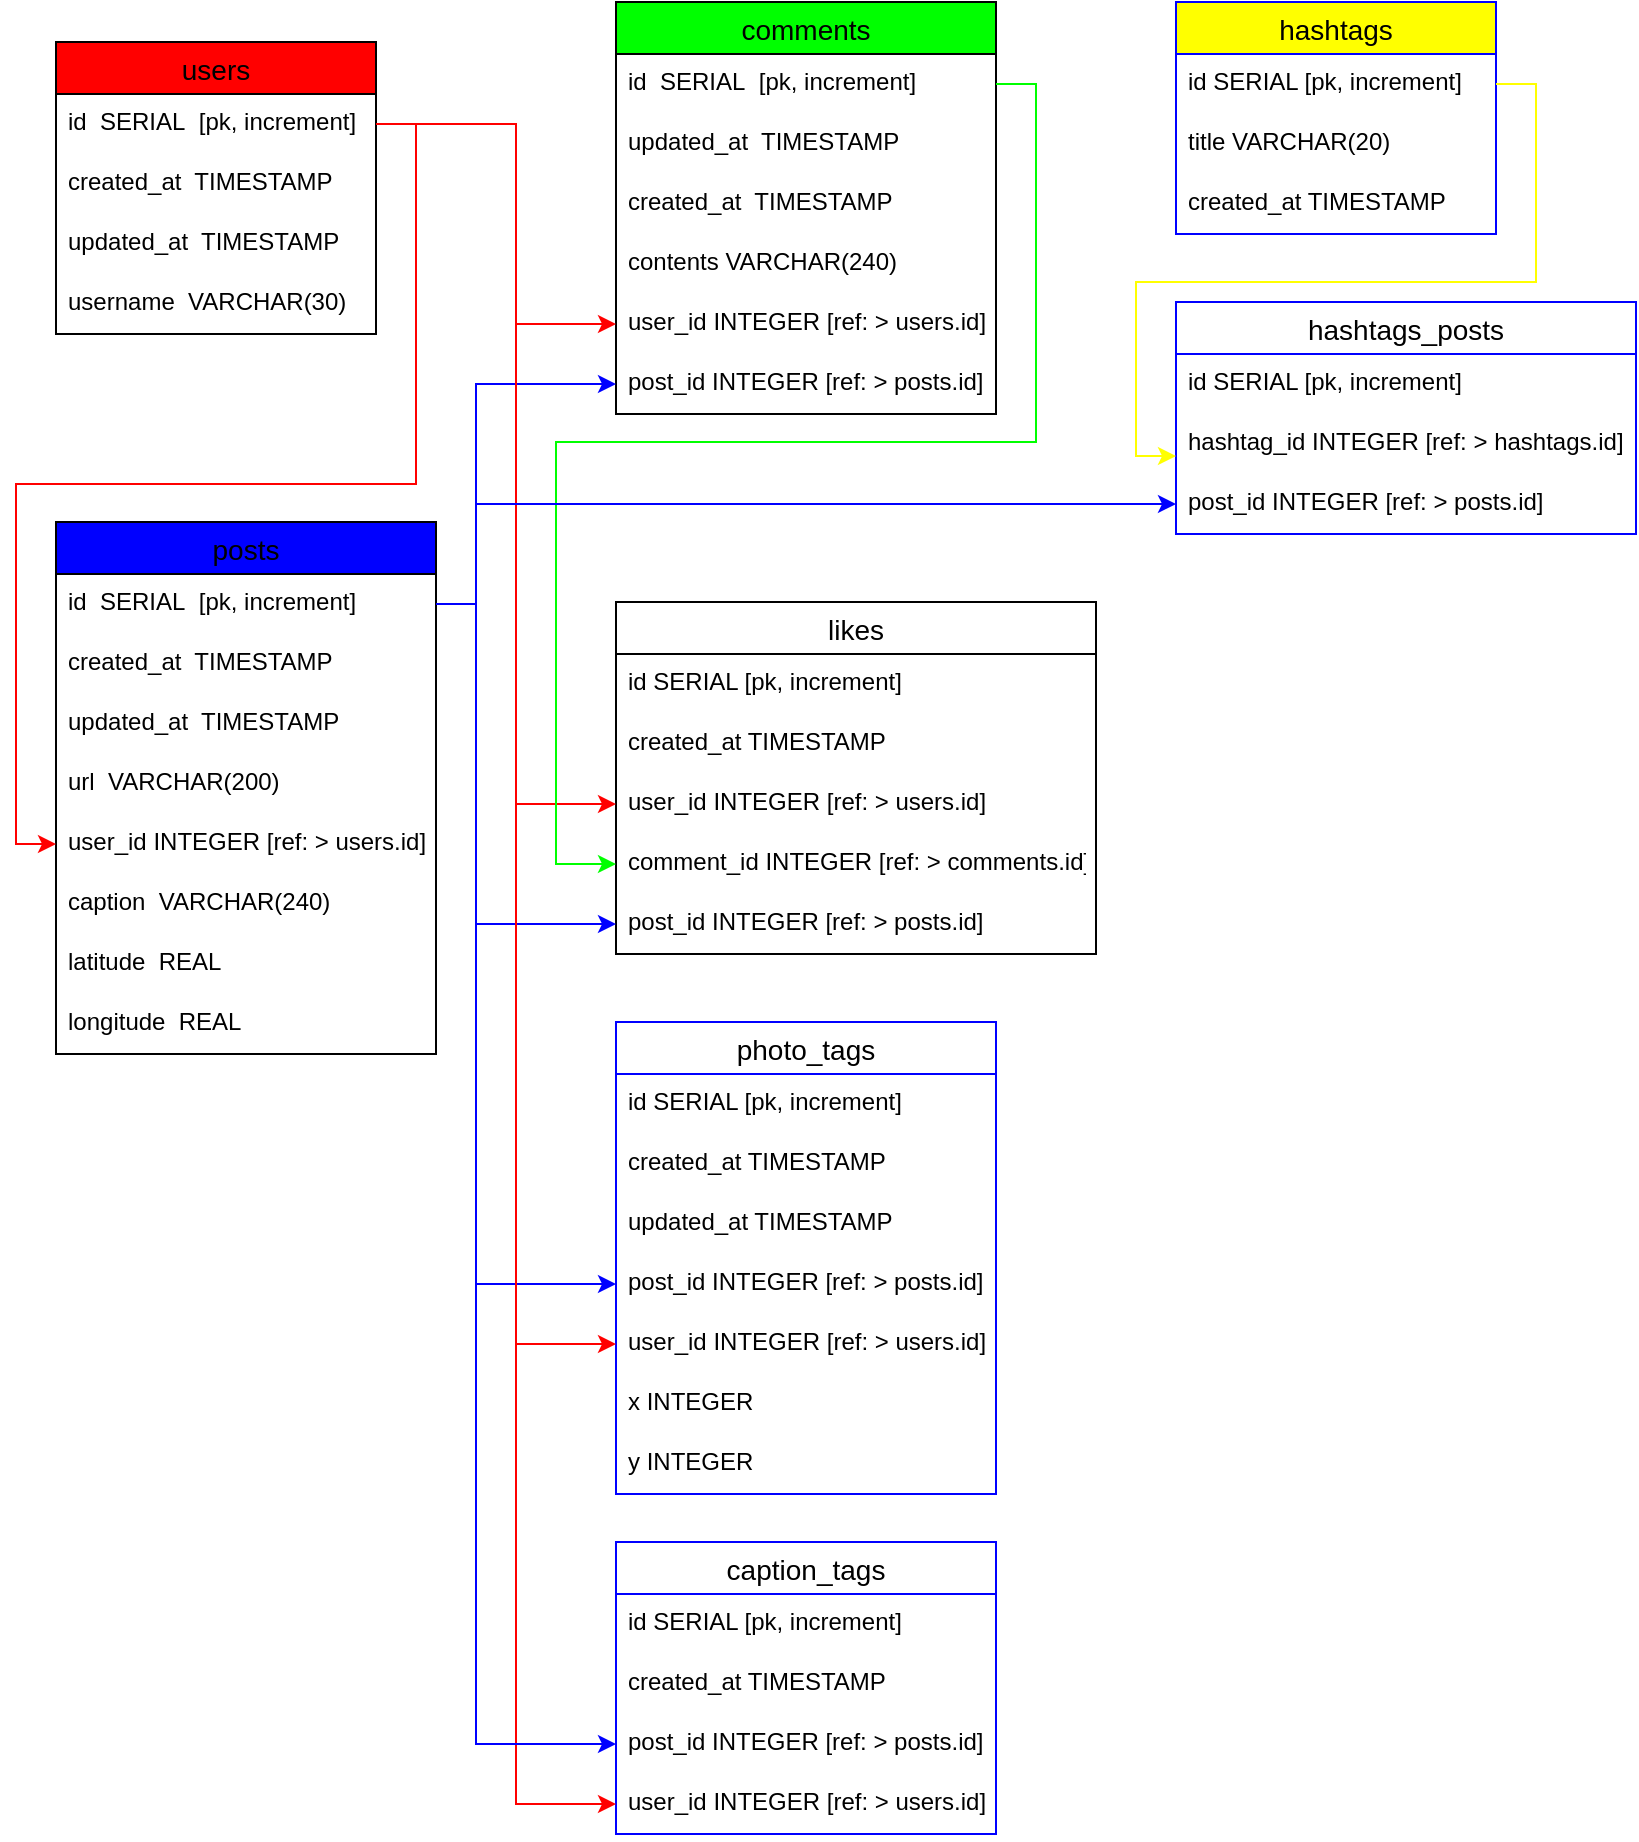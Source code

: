 <mxfile version="14.1.8" type="device"><diagram id="iMPKlhqKIkgpyV-5H6sc" name="Page-1"><mxGraphModel dx="423" dy="501" grid="1" gridSize="10" guides="1" tooltips="1" connect="1" arrows="1" fold="1" page="1" pageScale="1" pageWidth="850" pageHeight="1100" math="0" shadow="0"><root><mxCell id="0"/><mxCell id="1" parent="0"/><mxCell id="apEyqzJ98sxqlRAEC46D-1" value="users" style="swimlane;fontStyle=0;childLayout=stackLayout;horizontal=1;startSize=26;horizontalStack=0;resizeParent=1;resizeParentMax=0;resizeLast=0;collapsible=1;marginBottom=0;align=center;fontSize=14;fillColor=#FF0000;" parent="1" vertex="1"><mxGeometry x="50" y="60" width="160" height="146" as="geometry"/></mxCell><mxCell id="apEyqzJ98sxqlRAEC46D-2" value="id  SERIAL  [pk, increment]" style="text;strokeColor=none;fillColor=none;spacingLeft=4;spacingRight=4;overflow=hidden;rotatable=0;points=[[0,0.5],[1,0.5]];portConstraint=eastwest;fontSize=12;" parent="apEyqzJ98sxqlRAEC46D-1" vertex="1"><mxGeometry y="26" width="160" height="30" as="geometry"/></mxCell><mxCell id="apEyqzJ98sxqlRAEC46D-11" value="created_at  TIMESTAMP" style="text;strokeColor=none;fillColor=none;spacingLeft=4;spacingRight=4;overflow=hidden;rotatable=0;points=[[0,0.5],[1,0.5]];portConstraint=eastwest;fontSize=12;" parent="apEyqzJ98sxqlRAEC46D-1" vertex="1"><mxGeometry y="56" width="160" height="30" as="geometry"/></mxCell><mxCell id="apEyqzJ98sxqlRAEC46D-12" value="updated_at  TIMESTAMP" style="text;strokeColor=none;fillColor=none;spacingLeft=4;spacingRight=4;overflow=hidden;rotatable=0;points=[[0,0.5],[1,0.5]];portConstraint=eastwest;fontSize=12;" parent="apEyqzJ98sxqlRAEC46D-1" vertex="1"><mxGeometry y="86" width="160" height="30" as="geometry"/></mxCell><mxCell id="apEyqzJ98sxqlRAEC46D-17" value="username  VARCHAR(30)" style="text;strokeColor=none;fillColor=none;spacingLeft=4;spacingRight=4;overflow=hidden;rotatable=0;points=[[0,0.5],[1,0.5]];portConstraint=eastwest;fontSize=12;" parent="apEyqzJ98sxqlRAEC46D-1" vertex="1"><mxGeometry y="116" width="160" height="30" as="geometry"/></mxCell><mxCell id="apEyqzJ98sxqlRAEC46D-7" value="posts" style="swimlane;fontStyle=0;childLayout=stackLayout;horizontal=1;startSize=26;horizontalStack=0;resizeParent=1;resizeParentMax=0;resizeLast=0;collapsible=1;marginBottom=0;align=center;fontSize=14;fillColor=#0000FF;" parent="1" vertex="1"><mxGeometry x="50" y="300" width="190" height="266" as="geometry"/></mxCell><mxCell id="apEyqzJ98sxqlRAEC46D-8" value="id  SERIAL  [pk, increment]" style="text;strokeColor=none;fillColor=none;spacingLeft=4;spacingRight=4;overflow=hidden;rotatable=0;points=[[0,0.5],[1,0.5]];portConstraint=eastwest;fontSize=12;" parent="apEyqzJ98sxqlRAEC46D-7" vertex="1"><mxGeometry y="26" width="190" height="30" as="geometry"/></mxCell><mxCell id="apEyqzJ98sxqlRAEC46D-13" value="created_at  TIMESTAMP" style="text;strokeColor=none;fillColor=none;spacingLeft=4;spacingRight=4;overflow=hidden;rotatable=0;points=[[0,0.5],[1,0.5]];portConstraint=eastwest;fontSize=12;" parent="apEyqzJ98sxqlRAEC46D-7" vertex="1"><mxGeometry y="56" width="190" height="30" as="geometry"/></mxCell><mxCell id="apEyqzJ98sxqlRAEC46D-14" value="updated_at  TIMESTAMP" style="text;strokeColor=none;fillColor=none;spacingLeft=4;spacingRight=4;overflow=hidden;rotatable=0;points=[[0,0.5],[1,0.5]];portConstraint=eastwest;fontSize=12;" parent="apEyqzJ98sxqlRAEC46D-7" vertex="1"><mxGeometry y="86" width="190" height="30" as="geometry"/></mxCell><mxCell id="apEyqzJ98sxqlRAEC46D-18" value="url  VARCHAR(200)" style="text;strokeColor=none;fillColor=none;spacingLeft=4;spacingRight=4;overflow=hidden;rotatable=0;points=[[0,0.5],[1,0.5]];portConstraint=eastwest;fontSize=12;" parent="apEyqzJ98sxqlRAEC46D-7" vertex="1"><mxGeometry y="116" width="190" height="30" as="geometry"/></mxCell><mxCell id="apEyqzJ98sxqlRAEC46D-26" value="user_id INTEGER [ref: &gt; users.id]" style="text;strokeColor=none;fillColor=none;spacingLeft=4;spacingRight=4;overflow=hidden;rotatable=0;points=[[0,0.5],[1,0.5]];portConstraint=eastwest;fontSize=12;" parent="apEyqzJ98sxqlRAEC46D-7" vertex="1"><mxGeometry y="146" width="190" height="30" as="geometry"/></mxCell><mxCell id="RxJ9B8dOlmrSZGNJOCUI-11" value="caption  VARCHAR(240)" style="text;strokeColor=none;fillColor=none;spacingLeft=4;spacingRight=4;overflow=hidden;rotatable=0;points=[[0,0.5],[1,0.5]];portConstraint=eastwest;fontSize=12;" vertex="1" parent="apEyqzJ98sxqlRAEC46D-7"><mxGeometry y="176" width="190" height="30" as="geometry"/></mxCell><mxCell id="RxJ9B8dOlmrSZGNJOCUI-12" value="latitude  REAL" style="text;strokeColor=none;fillColor=none;spacingLeft=4;spacingRight=4;overflow=hidden;rotatable=0;points=[[0,0.5],[1,0.5]];portConstraint=eastwest;fontSize=12;" vertex="1" parent="apEyqzJ98sxqlRAEC46D-7"><mxGeometry y="206" width="190" height="30" as="geometry"/></mxCell><mxCell id="RxJ9B8dOlmrSZGNJOCUI-13" value="longitude  REAL" style="text;strokeColor=none;fillColor=none;spacingLeft=4;spacingRight=4;overflow=hidden;rotatable=0;points=[[0,0.5],[1,0.5]];portConstraint=eastwest;fontSize=12;" vertex="1" parent="apEyqzJ98sxqlRAEC46D-7"><mxGeometry y="236" width="190" height="30" as="geometry"/></mxCell><mxCell id="apEyqzJ98sxqlRAEC46D-9" value="comments" style="swimlane;fontStyle=0;childLayout=stackLayout;horizontal=1;startSize=26;horizontalStack=0;resizeParent=1;resizeParentMax=0;resizeLast=0;collapsible=1;marginBottom=0;align=center;fontSize=14;fillColor=#00FF00;" parent="1" vertex="1"><mxGeometry x="330" y="40" width="190" height="206" as="geometry"/></mxCell><mxCell id="apEyqzJ98sxqlRAEC46D-10" value="id  SERIAL  [pk, increment]" style="text;strokeColor=none;fillColor=none;spacingLeft=4;spacingRight=4;overflow=hidden;rotatable=0;points=[[0,0.5],[1,0.5]];portConstraint=eastwest;fontSize=12;" parent="apEyqzJ98sxqlRAEC46D-9" vertex="1"><mxGeometry y="26" width="190" height="30" as="geometry"/></mxCell><mxCell id="apEyqzJ98sxqlRAEC46D-16" value="updated_at  TIMESTAMP" style="text;strokeColor=none;fillColor=none;spacingLeft=4;spacingRight=4;overflow=hidden;rotatable=0;points=[[0,0.5],[1,0.5]];portConstraint=eastwest;fontSize=12;" parent="apEyqzJ98sxqlRAEC46D-9" vertex="1"><mxGeometry y="56" width="190" height="30" as="geometry"/></mxCell><mxCell id="apEyqzJ98sxqlRAEC46D-15" value="created_at  TIMESTAMP" style="text;strokeColor=none;fillColor=none;spacingLeft=4;spacingRight=4;overflow=hidden;rotatable=0;points=[[0,0.5],[1,0.5]];portConstraint=eastwest;fontSize=12;" parent="apEyqzJ98sxqlRAEC46D-9" vertex="1"><mxGeometry y="86" width="190" height="30" as="geometry"/></mxCell><mxCell id="apEyqzJ98sxqlRAEC46D-19" value="contents VARCHAR(240)" style="text;strokeColor=none;fillColor=none;spacingLeft=4;spacingRight=4;overflow=hidden;rotatable=0;points=[[0,0.5],[1,0.5]];portConstraint=eastwest;fontSize=12;" parent="apEyqzJ98sxqlRAEC46D-9" vertex="1"><mxGeometry y="116" width="190" height="30" as="geometry"/></mxCell><mxCell id="apEyqzJ98sxqlRAEC46D-20" value="user_id INTEGER [ref: &gt; users.id]" style="text;strokeColor=none;fillColor=none;spacingLeft=4;spacingRight=4;overflow=hidden;rotatable=0;points=[[0,0.5],[1,0.5]];portConstraint=eastwest;fontSize=12;" parent="apEyqzJ98sxqlRAEC46D-9" vertex="1"><mxGeometry y="146" width="190" height="30" as="geometry"/></mxCell><mxCell id="apEyqzJ98sxqlRAEC46D-22" value="post_id INTEGER [ref: &gt; posts.id]" style="text;strokeColor=none;fillColor=none;spacingLeft=4;spacingRight=4;overflow=hidden;rotatable=0;points=[[0,0.5],[1,0.5]];portConstraint=eastwest;fontSize=12;" parent="apEyqzJ98sxqlRAEC46D-9" vertex="1"><mxGeometry y="176" width="190" height="30" as="geometry"/></mxCell><mxCell id="apEyqzJ98sxqlRAEC46D-28" style="edgeStyle=orthogonalEdgeStyle;rounded=0;orthogonalLoop=1;jettySize=auto;html=1;entryX=0;entryY=0.5;entryDx=0;entryDy=0;strokeColor=#FF0000;" parent="1" source="apEyqzJ98sxqlRAEC46D-2" target="apEyqzJ98sxqlRAEC46D-20" edge="1"><mxGeometry relative="1" as="geometry"><Array as="points"><mxPoint x="280" y="101"/><mxPoint x="280" y="201"/></Array></mxGeometry></mxCell><mxCell id="apEyqzJ98sxqlRAEC46D-29" style="edgeStyle=orthogonalEdgeStyle;rounded=0;orthogonalLoop=1;jettySize=auto;html=1;entryX=0;entryY=0.5;entryDx=0;entryDy=0;strokeColor=#0000FF;" parent="1" source="apEyqzJ98sxqlRAEC46D-8" target="apEyqzJ98sxqlRAEC46D-22" edge="1"><mxGeometry relative="1" as="geometry"><Array as="points"><mxPoint x="260" y="341"/><mxPoint x="260" y="231"/></Array></mxGeometry></mxCell><mxCell id="RxJ9B8dOlmrSZGNJOCUI-1" value="likes" style="swimlane;fontStyle=0;childLayout=stackLayout;horizontal=1;startSize=26;horizontalStack=0;resizeParent=1;resizeParentMax=0;resizeLast=0;collapsible=1;marginBottom=0;align=center;fontSize=14;" vertex="1" parent="1"><mxGeometry x="330" y="340" width="240" height="176" as="geometry"/></mxCell><mxCell id="RxJ9B8dOlmrSZGNJOCUI-2" value="id SERIAL [pk, increment]" style="text;strokeColor=none;fillColor=none;spacingLeft=4;spacingRight=4;overflow=hidden;rotatable=0;points=[[0,0.5],[1,0.5]];portConstraint=eastwest;fontSize=12;" vertex="1" parent="RxJ9B8dOlmrSZGNJOCUI-1"><mxGeometry y="26" width="240" height="30" as="geometry"/></mxCell><mxCell id="RxJ9B8dOlmrSZGNJOCUI-3" value="created_at TIMESTAMP" style="text;strokeColor=none;fillColor=none;spacingLeft=4;spacingRight=4;overflow=hidden;rotatable=0;points=[[0,0.5],[1,0.5]];portConstraint=eastwest;fontSize=12;" vertex="1" parent="RxJ9B8dOlmrSZGNJOCUI-1"><mxGeometry y="56" width="240" height="30" as="geometry"/></mxCell><mxCell id="RxJ9B8dOlmrSZGNJOCUI-4" value="user_id INTEGER [ref: &gt; users.id]" style="text;strokeColor=none;fillColor=none;spacingLeft=4;spacingRight=4;overflow=hidden;rotatable=0;points=[[0,0.5],[1,0.5]];portConstraint=eastwest;fontSize=12;" vertex="1" parent="RxJ9B8dOlmrSZGNJOCUI-1"><mxGeometry y="86" width="240" height="30" as="geometry"/></mxCell><mxCell id="RxJ9B8dOlmrSZGNJOCUI-5" value="comment_id INTEGER [ref: &gt; comments.id]" style="text;strokeColor=none;fillColor=none;spacingLeft=4;spacingRight=4;overflow=hidden;rotatable=0;points=[[0,0.5],[1,0.5]];portConstraint=eastwest;fontSize=12;" vertex="1" parent="RxJ9B8dOlmrSZGNJOCUI-1"><mxGeometry y="116" width="240" height="30" as="geometry"/></mxCell><mxCell id="RxJ9B8dOlmrSZGNJOCUI-6" value="post_id INTEGER [ref: &gt; posts.id]" style="text;strokeColor=none;fillColor=none;spacingLeft=4;spacingRight=4;overflow=hidden;rotatable=0;points=[[0,0.5],[1,0.5]];portConstraint=eastwest;fontSize=12;" vertex="1" parent="RxJ9B8dOlmrSZGNJOCUI-1"><mxGeometry y="146" width="240" height="30" as="geometry"/></mxCell><mxCell id="RxJ9B8dOlmrSZGNJOCUI-7" style="edgeStyle=orthogonalEdgeStyle;rounded=0;orthogonalLoop=1;jettySize=auto;html=1;entryX=0;entryY=0.5;entryDx=0;entryDy=0;fillColor=#FF0000;strokeColor=#FF0000;" edge="1" parent="1" source="apEyqzJ98sxqlRAEC46D-2" target="RxJ9B8dOlmrSZGNJOCUI-4"><mxGeometry relative="1" as="geometry"><Array as="points"><mxPoint x="280" y="101"/><mxPoint x="280" y="441"/></Array></mxGeometry></mxCell><mxCell id="RxJ9B8dOlmrSZGNJOCUI-8" style="edgeStyle=orthogonalEdgeStyle;rounded=0;orthogonalLoop=1;jettySize=auto;html=1;entryX=0;entryY=0.5;entryDx=0;entryDy=0;strokeColor=#00FF00;exitX=1;exitY=0.5;exitDx=0;exitDy=0;" edge="1" parent="1" source="apEyqzJ98sxqlRAEC46D-10" target="RxJ9B8dOlmrSZGNJOCUI-5"><mxGeometry relative="1" as="geometry"><mxPoint x="550" y="60" as="sourcePoint"/><Array as="points"><mxPoint x="540" y="81"/><mxPoint x="540" y="260"/><mxPoint x="300" y="260"/><mxPoint x="300" y="471"/></Array></mxGeometry></mxCell><mxCell id="RxJ9B8dOlmrSZGNJOCUI-9" style="edgeStyle=orthogonalEdgeStyle;rounded=0;orthogonalLoop=1;jettySize=auto;html=1;entryX=0;entryY=0.5;entryDx=0;entryDy=0;strokeColor=#0000FF;" edge="1" parent="1" source="apEyqzJ98sxqlRAEC46D-8" target="RxJ9B8dOlmrSZGNJOCUI-6"><mxGeometry relative="1" as="geometry"><Array as="points"><mxPoint x="260" y="341"/><mxPoint x="260" y="501"/></Array></mxGeometry></mxCell><mxCell id="RxJ9B8dOlmrSZGNJOCUI-10" style="edgeStyle=orthogonalEdgeStyle;rounded=0;orthogonalLoop=1;jettySize=auto;html=1;entryX=0;entryY=0.5;entryDx=0;entryDy=0;strokeColor=#FF0000;fillColor=#FF0000;" edge="1" parent="1" source="apEyqzJ98sxqlRAEC46D-2" target="apEyqzJ98sxqlRAEC46D-26"><mxGeometry relative="1" as="geometry"/></mxCell><mxCell id="RxJ9B8dOlmrSZGNJOCUI-15" value="photo_tags" style="swimlane;fontStyle=0;childLayout=stackLayout;horizontal=1;startSize=26;horizontalStack=0;resizeParent=1;resizeParentMax=0;resizeLast=0;collapsible=1;marginBottom=0;align=center;fontSize=14;strokeColor=#0000FF;fillColor=#FFFFFF;" vertex="1" parent="1"><mxGeometry x="330" y="550" width="190" height="236" as="geometry"/></mxCell><mxCell id="RxJ9B8dOlmrSZGNJOCUI-16" value="id SERIAL [pk, increment]" style="text;strokeColor=none;fillColor=none;spacingLeft=4;spacingRight=4;overflow=hidden;rotatable=0;points=[[0,0.5],[1,0.5]];portConstraint=eastwest;fontSize=12;" vertex="1" parent="RxJ9B8dOlmrSZGNJOCUI-15"><mxGeometry y="26" width="190" height="30" as="geometry"/></mxCell><mxCell id="RxJ9B8dOlmrSZGNJOCUI-17" value="created_at TIMESTAMP" style="text;strokeColor=none;fillColor=none;spacingLeft=4;spacingRight=4;overflow=hidden;rotatable=0;points=[[0,0.5],[1,0.5]];portConstraint=eastwest;fontSize=12;" vertex="1" parent="RxJ9B8dOlmrSZGNJOCUI-15"><mxGeometry y="56" width="190" height="30" as="geometry"/></mxCell><mxCell id="RxJ9B8dOlmrSZGNJOCUI-18" value="updated_at TIMESTAMP" style="text;strokeColor=none;fillColor=none;spacingLeft=4;spacingRight=4;overflow=hidden;rotatable=0;points=[[0,0.5],[1,0.5]];portConstraint=eastwest;fontSize=12;" vertex="1" parent="RxJ9B8dOlmrSZGNJOCUI-15"><mxGeometry y="86" width="190" height="30" as="geometry"/></mxCell><mxCell id="RxJ9B8dOlmrSZGNJOCUI-19" value="post_id INTEGER [ref: &gt; posts.id]" style="text;strokeColor=none;fillColor=none;spacingLeft=4;spacingRight=4;overflow=hidden;rotatable=0;points=[[0,0.5],[1,0.5]];portConstraint=eastwest;fontSize=12;" vertex="1" parent="RxJ9B8dOlmrSZGNJOCUI-15"><mxGeometry y="116" width="190" height="30" as="geometry"/></mxCell><mxCell id="RxJ9B8dOlmrSZGNJOCUI-20" value="user_id INTEGER [ref: &gt; users.id]" style="text;strokeColor=none;fillColor=none;spacingLeft=4;spacingRight=4;overflow=hidden;rotatable=0;points=[[0,0.5],[1,0.5]];portConstraint=eastwest;fontSize=12;" vertex="1" parent="RxJ9B8dOlmrSZGNJOCUI-15"><mxGeometry y="146" width="190" height="30" as="geometry"/></mxCell><mxCell id="RxJ9B8dOlmrSZGNJOCUI-21" value="x INTEGER" style="text;strokeColor=none;fillColor=none;spacingLeft=4;spacingRight=4;overflow=hidden;rotatable=0;points=[[0,0.5],[1,0.5]];portConstraint=eastwest;fontSize=12;" vertex="1" parent="RxJ9B8dOlmrSZGNJOCUI-15"><mxGeometry y="176" width="190" height="30" as="geometry"/></mxCell><mxCell id="RxJ9B8dOlmrSZGNJOCUI-22" value="y INTEGER" style="text;strokeColor=none;fillColor=none;spacingLeft=4;spacingRight=4;overflow=hidden;rotatable=0;points=[[0,0.5],[1,0.5]];portConstraint=eastwest;fontSize=12;" vertex="1" parent="RxJ9B8dOlmrSZGNJOCUI-15"><mxGeometry y="206" width="190" height="30" as="geometry"/></mxCell><mxCell id="RxJ9B8dOlmrSZGNJOCUI-23" value="caption_tags" style="swimlane;fontStyle=0;childLayout=stackLayout;horizontal=1;startSize=26;horizontalStack=0;resizeParent=1;resizeParentMax=0;resizeLast=0;collapsible=1;marginBottom=0;align=center;fontSize=14;strokeColor=#0000FF;fillColor=#FFFFFF;" vertex="1" parent="1"><mxGeometry x="330" y="810" width="190" height="146" as="geometry"/></mxCell><mxCell id="RxJ9B8dOlmrSZGNJOCUI-24" value="id SERIAL [pk, increment]" style="text;strokeColor=none;fillColor=none;spacingLeft=4;spacingRight=4;overflow=hidden;rotatable=0;points=[[0,0.5],[1,0.5]];portConstraint=eastwest;fontSize=12;" vertex="1" parent="RxJ9B8dOlmrSZGNJOCUI-23"><mxGeometry y="26" width="190" height="30" as="geometry"/></mxCell><mxCell id="RxJ9B8dOlmrSZGNJOCUI-25" value="created_at TIMESTAMP" style="text;strokeColor=none;fillColor=none;spacingLeft=4;spacingRight=4;overflow=hidden;rotatable=0;points=[[0,0.5],[1,0.5]];portConstraint=eastwest;fontSize=12;" vertex="1" parent="RxJ9B8dOlmrSZGNJOCUI-23"><mxGeometry y="56" width="190" height="30" as="geometry"/></mxCell><mxCell id="RxJ9B8dOlmrSZGNJOCUI-27" value="post_id INTEGER [ref: &gt; posts.id]" style="text;strokeColor=none;fillColor=none;spacingLeft=4;spacingRight=4;overflow=hidden;rotatable=0;points=[[0,0.5],[1,0.5]];portConstraint=eastwest;fontSize=12;" vertex="1" parent="RxJ9B8dOlmrSZGNJOCUI-23"><mxGeometry y="86" width="190" height="30" as="geometry"/></mxCell><mxCell id="RxJ9B8dOlmrSZGNJOCUI-28" value="user_id INTEGER [ref: &gt; users.id]" style="text;strokeColor=none;fillColor=none;spacingLeft=4;spacingRight=4;overflow=hidden;rotatable=0;points=[[0,0.5],[1,0.5]];portConstraint=eastwest;fontSize=12;" vertex="1" parent="RxJ9B8dOlmrSZGNJOCUI-23"><mxGeometry y="116" width="190" height="30" as="geometry"/></mxCell><mxCell id="RxJ9B8dOlmrSZGNJOCUI-29" style="edgeStyle=orthogonalEdgeStyle;rounded=0;orthogonalLoop=1;jettySize=auto;html=1;entryX=0;entryY=0.5;entryDx=0;entryDy=0;strokeColor=#FF0000;fillColor=#FF0000;" edge="1" parent="1" source="apEyqzJ98sxqlRAEC46D-2" target="RxJ9B8dOlmrSZGNJOCUI-20"><mxGeometry relative="1" as="geometry"><Array as="points"><mxPoint x="280" y="101"/><mxPoint x="280" y="711"/></Array></mxGeometry></mxCell><mxCell id="RxJ9B8dOlmrSZGNJOCUI-30" style="edgeStyle=orthogonalEdgeStyle;rounded=0;orthogonalLoop=1;jettySize=auto;html=1;entryX=0;entryY=0.5;entryDx=0;entryDy=0;strokeColor=#0000FF;fillColor=#FF0000;" edge="1" parent="1" source="apEyqzJ98sxqlRAEC46D-8" target="RxJ9B8dOlmrSZGNJOCUI-19"><mxGeometry relative="1" as="geometry"><Array as="points"><mxPoint x="260" y="341"/><mxPoint x="260" y="681"/></Array></mxGeometry></mxCell><mxCell id="RxJ9B8dOlmrSZGNJOCUI-31" style="edgeStyle=orthogonalEdgeStyle;rounded=0;orthogonalLoop=1;jettySize=auto;html=1;entryX=0;entryY=0.5;entryDx=0;entryDy=0;strokeColor=#FF0000;fillColor=#FF0000;exitX=1;exitY=0.5;exitDx=0;exitDy=0;" edge="1" parent="1" source="apEyqzJ98sxqlRAEC46D-2" target="RxJ9B8dOlmrSZGNJOCUI-28"><mxGeometry relative="1" as="geometry"><mxPoint x="220" y="111" as="sourcePoint"/><mxPoint x="340" y="721" as="targetPoint"/><Array as="points"><mxPoint x="280" y="101"/><mxPoint x="280" y="941"/></Array></mxGeometry></mxCell><mxCell id="RxJ9B8dOlmrSZGNJOCUI-32" style="edgeStyle=orthogonalEdgeStyle;rounded=0;orthogonalLoop=1;jettySize=auto;html=1;entryX=0;entryY=0.5;entryDx=0;entryDy=0;strokeColor=#0000FF;fillColor=#FF0000;exitX=1;exitY=0.5;exitDx=0;exitDy=0;" edge="1" parent="1" source="apEyqzJ98sxqlRAEC46D-8" target="RxJ9B8dOlmrSZGNJOCUI-27"><mxGeometry relative="1" as="geometry"><mxPoint x="250" y="351" as="sourcePoint"/><mxPoint x="340" y="691" as="targetPoint"/><Array as="points"><mxPoint x="260" y="341"/><mxPoint x="260" y="911"/></Array></mxGeometry></mxCell><mxCell id="pdlGfgVIgX8VTWLgaZ3Q-1" value="hashtags" style="swimlane;fontStyle=0;childLayout=stackLayout;horizontal=1;startSize=26;horizontalStack=0;resizeParent=1;resizeParentMax=0;resizeLast=0;collapsible=1;marginBottom=0;align=center;fontSize=14;strokeColor=#0000FF;fillColor=#FFFF00;" vertex="1" parent="1"><mxGeometry x="610" y="40" width="160" height="116" as="geometry"/></mxCell><mxCell id="pdlGfgVIgX8VTWLgaZ3Q-2" value="id SERIAL [pk, increment]" style="text;strokeColor=none;fillColor=none;spacingLeft=4;spacingRight=4;overflow=hidden;rotatable=0;points=[[0,0.5],[1,0.5]];portConstraint=eastwest;fontSize=12;" vertex="1" parent="pdlGfgVIgX8VTWLgaZ3Q-1"><mxGeometry y="26" width="160" height="30" as="geometry"/></mxCell><mxCell id="pdlGfgVIgX8VTWLgaZ3Q-3" value="title VARCHAR(20)" style="text;strokeColor=none;fillColor=none;spacingLeft=4;spacingRight=4;overflow=hidden;rotatable=0;points=[[0,0.5],[1,0.5]];portConstraint=eastwest;fontSize=12;" vertex="1" parent="pdlGfgVIgX8VTWLgaZ3Q-1"><mxGeometry y="56" width="160" height="30" as="geometry"/></mxCell><mxCell id="pdlGfgVIgX8VTWLgaZ3Q-10" value="created_at TIMESTAMP" style="text;strokeColor=none;fillColor=none;spacingLeft=4;spacingRight=4;overflow=hidden;rotatable=0;points=[[0,0.5],[1,0.5]];portConstraint=eastwest;fontSize=12;" vertex="1" parent="pdlGfgVIgX8VTWLgaZ3Q-1"><mxGeometry y="86" width="160" height="30" as="geometry"/></mxCell><mxCell id="pdlGfgVIgX8VTWLgaZ3Q-5" value="hashtags_posts" style="swimlane;fontStyle=0;childLayout=stackLayout;horizontal=1;startSize=26;horizontalStack=0;resizeParent=1;resizeParentMax=0;resizeLast=0;collapsible=1;marginBottom=0;align=center;fontSize=14;strokeColor=#0000FF;fillColor=#FFFFFF;" vertex="1" parent="1"><mxGeometry x="610" y="190" width="230" height="116" as="geometry"/></mxCell><mxCell id="pdlGfgVIgX8VTWLgaZ3Q-6" value="id SERIAL [pk, increment]" style="text;strokeColor=none;fillColor=none;spacingLeft=4;spacingRight=4;overflow=hidden;rotatable=0;points=[[0,0.5],[1,0.5]];portConstraint=eastwest;fontSize=12;" vertex="1" parent="pdlGfgVIgX8VTWLgaZ3Q-5"><mxGeometry y="26" width="230" height="30" as="geometry"/></mxCell><mxCell id="pdlGfgVIgX8VTWLgaZ3Q-7" value="hashtag_id INTEGER [ref: &gt; hashtags.id]" style="text;strokeColor=none;fillColor=none;spacingLeft=4;spacingRight=4;overflow=hidden;rotatable=0;points=[[0,0.5],[1,0.5]];portConstraint=eastwest;fontSize=12;" vertex="1" parent="pdlGfgVIgX8VTWLgaZ3Q-5"><mxGeometry y="56" width="230" height="30" as="geometry"/></mxCell><mxCell id="pdlGfgVIgX8VTWLgaZ3Q-9" value="post_id INTEGER [ref: &gt; posts.id]" style="text;strokeColor=none;fillColor=none;spacingLeft=4;spacingRight=4;overflow=hidden;rotatable=0;points=[[0,0.5],[1,0.5]];portConstraint=eastwest;fontSize=12;" vertex="1" parent="pdlGfgVIgX8VTWLgaZ3Q-5"><mxGeometry y="86" width="230" height="30" as="geometry"/></mxCell><mxCell id="pdlGfgVIgX8VTWLgaZ3Q-11" style="edgeStyle=orthogonalEdgeStyle;rounded=0;orthogonalLoop=1;jettySize=auto;html=1;entryX=0;entryY=-0.3;entryDx=0;entryDy=0;entryPerimeter=0;strokeColor=#FFFF00;fillColor=#FF0000;" edge="1" parent="1" source="pdlGfgVIgX8VTWLgaZ3Q-2" target="pdlGfgVIgX8VTWLgaZ3Q-9"><mxGeometry relative="1" as="geometry"><Array as="points"><mxPoint x="790" y="81"/><mxPoint x="790" y="180"/><mxPoint x="590" y="180"/><mxPoint x="590" y="267"/></Array></mxGeometry></mxCell><mxCell id="pdlGfgVIgX8VTWLgaZ3Q-12" style="edgeStyle=orthogonalEdgeStyle;rounded=0;orthogonalLoop=1;jettySize=auto;html=1;entryX=0;entryY=0.5;entryDx=0;entryDy=0;strokeColor=#0000FF;fillColor=#FF0000;" edge="1" parent="1" source="apEyqzJ98sxqlRAEC46D-8" target="pdlGfgVIgX8VTWLgaZ3Q-9"><mxGeometry relative="1" as="geometry"><Array as="points"><mxPoint x="260" y="341"/><mxPoint x="260" y="291"/></Array></mxGeometry></mxCell></root></mxGraphModel></diagram></mxfile>